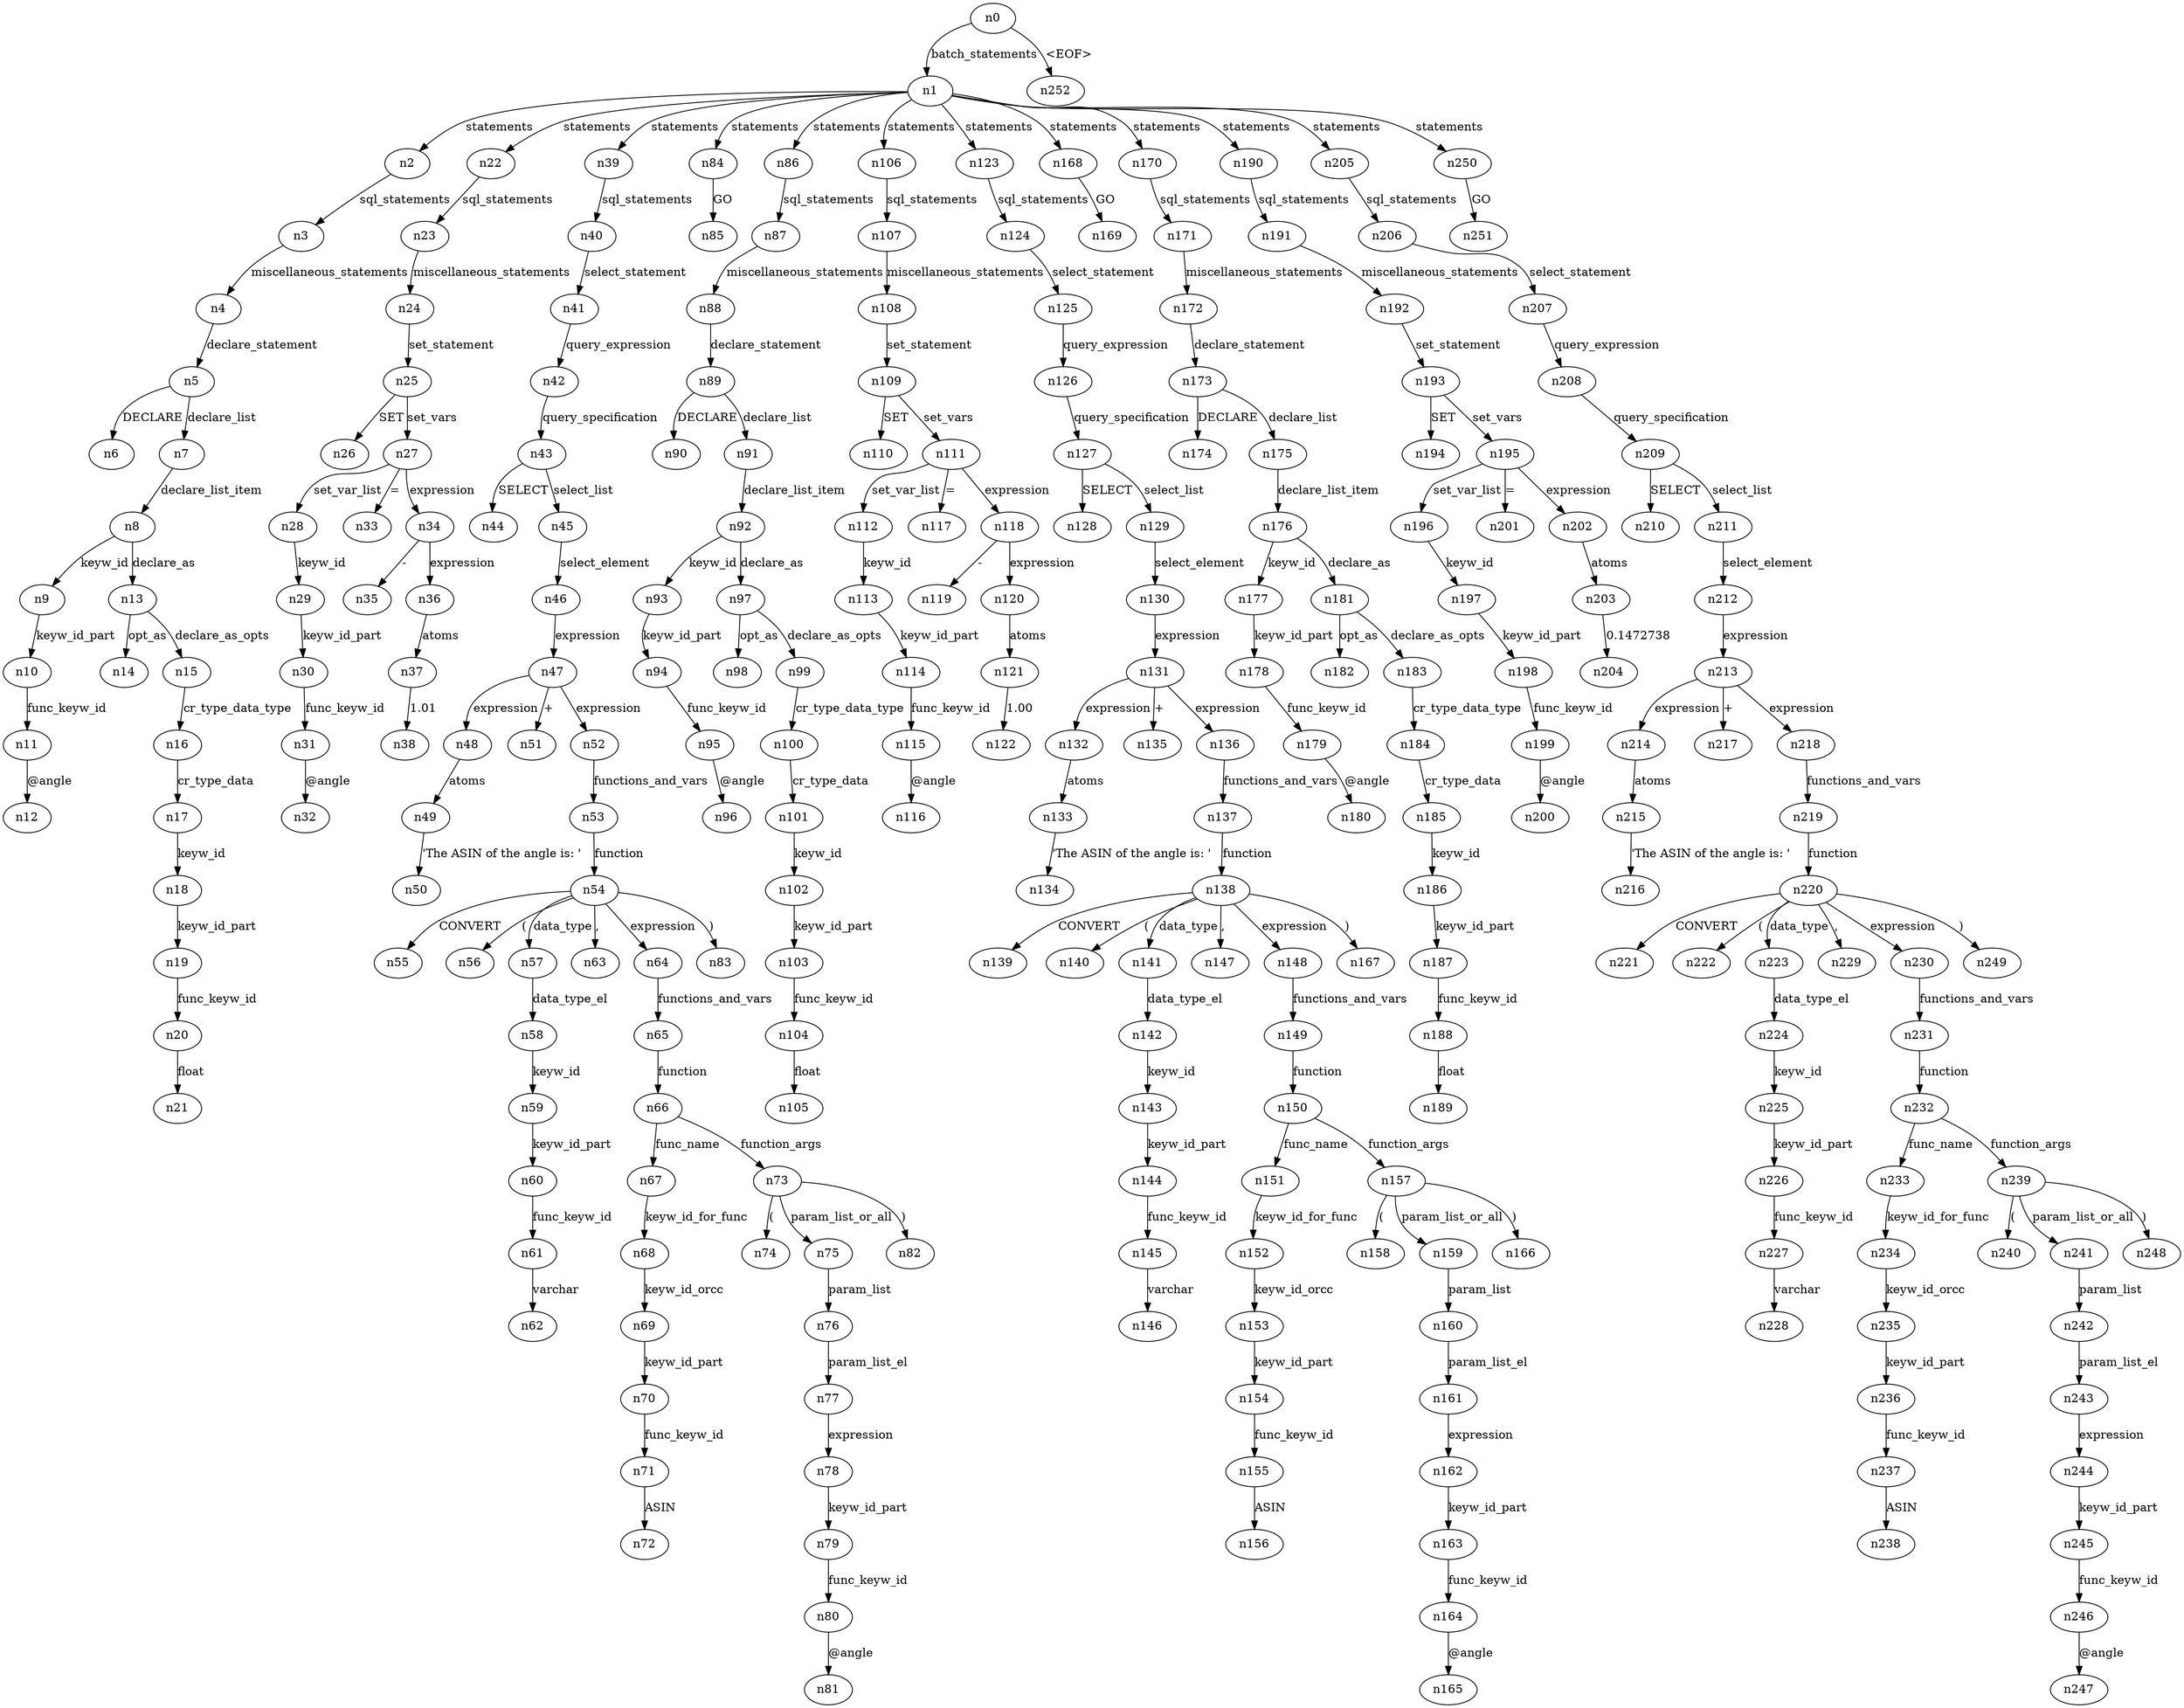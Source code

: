 digraph ParseTree {
  n0 -> n1 [label="batch_statements"];
  n1 -> n2 [label="statements"];
  n2 -> n3 [label="sql_statements"];
  n3 -> n4 [label="miscellaneous_statements"];
  n4 -> n5 [label="declare_statement"];
  n5 -> n6 [label="DECLARE"];
  n5 -> n7 [label="declare_list"];
  n7 -> n8 [label="declare_list_item"];
  n8 -> n9 [label="keyw_id"];
  n9 -> n10 [label="keyw_id_part"];
  n10 -> n11 [label="func_keyw_id"];
  n11 -> n12 [label="@angle"];
  n8 -> n13 [label="declare_as"];
  n13 -> n14 [label="opt_as"];
  n13 -> n15 [label="declare_as_opts"];
  n15 -> n16 [label="cr_type_data_type"];
  n16 -> n17 [label="cr_type_data"];
  n17 -> n18 [label="keyw_id"];
  n18 -> n19 [label="keyw_id_part"];
  n19 -> n20 [label="func_keyw_id"];
  n20 -> n21 [label="float"];
  n1 -> n22 [label="statements"];
  n22 -> n23 [label="sql_statements"];
  n23 -> n24 [label="miscellaneous_statements"];
  n24 -> n25 [label="set_statement"];
  n25 -> n26 [label="SET"];
  n25 -> n27 [label="set_vars"];
  n27 -> n28 [label="set_var_list"];
  n28 -> n29 [label="keyw_id"];
  n29 -> n30 [label="keyw_id_part"];
  n30 -> n31 [label="func_keyw_id"];
  n31 -> n32 [label="@angle"];
  n27 -> n33 [label="="];
  n27 -> n34 [label="expression"];
  n34 -> n35 [label="-"];
  n34 -> n36 [label="expression"];
  n36 -> n37 [label="atoms"];
  n37 -> n38 [label="1.01"];
  n1 -> n39 [label="statements"];
  n39 -> n40 [label="sql_statements"];
  n40 -> n41 [label="select_statement"];
  n41 -> n42 [label="query_expression"];
  n42 -> n43 [label="query_specification"];
  n43 -> n44 [label="SELECT"];
  n43 -> n45 [label="select_list"];
  n45 -> n46 [label="select_element"];
  n46 -> n47 [label="expression"];
  n47 -> n48 [label="expression"];
  n48 -> n49 [label="atoms"];
  n49 -> n50 [label="'The ASIN of the angle is: '"];
  n47 -> n51 [label="+"];
  n47 -> n52 [label="expression"];
  n52 -> n53 [label="functions_and_vars"];
  n53 -> n54 [label="function"];
  n54 -> n55 [label="CONVERT"];
  n54 -> n56 [label="("];
  n54 -> n57 [label="data_type"];
  n57 -> n58 [label="data_type_el"];
  n58 -> n59 [label="keyw_id"];
  n59 -> n60 [label="keyw_id_part"];
  n60 -> n61 [label="func_keyw_id"];
  n61 -> n62 [label="varchar"];
  n54 -> n63 [label=","];
  n54 -> n64 [label="expression"];
  n64 -> n65 [label="functions_and_vars"];
  n65 -> n66 [label="function"];
  n66 -> n67 [label="func_name"];
  n67 -> n68 [label="keyw_id_for_func"];
  n68 -> n69 [label="keyw_id_orcc"];
  n69 -> n70 [label="keyw_id_part"];
  n70 -> n71 [label="func_keyw_id"];
  n71 -> n72 [label="ASIN"];
  n66 -> n73 [label="function_args"];
  n73 -> n74 [label="("];
  n73 -> n75 [label="param_list_or_all"];
  n75 -> n76 [label="param_list"];
  n76 -> n77 [label="param_list_el"];
  n77 -> n78 [label="expression"];
  n78 -> n79 [label="keyw_id_part"];
  n79 -> n80 [label="func_keyw_id"];
  n80 -> n81 [label="@angle"];
  n73 -> n82 [label=")"];
  n54 -> n83 [label=")"];
  n1 -> n84 [label="statements"];
  n84 -> n85 [label="GO"];
  n1 -> n86 [label="statements"];
  n86 -> n87 [label="sql_statements"];
  n87 -> n88 [label="miscellaneous_statements"];
  n88 -> n89 [label="declare_statement"];
  n89 -> n90 [label="DECLARE"];
  n89 -> n91 [label="declare_list"];
  n91 -> n92 [label="declare_list_item"];
  n92 -> n93 [label="keyw_id"];
  n93 -> n94 [label="keyw_id_part"];
  n94 -> n95 [label="func_keyw_id"];
  n95 -> n96 [label="@angle"];
  n92 -> n97 [label="declare_as"];
  n97 -> n98 [label="opt_as"];
  n97 -> n99 [label="declare_as_opts"];
  n99 -> n100 [label="cr_type_data_type"];
  n100 -> n101 [label="cr_type_data"];
  n101 -> n102 [label="keyw_id"];
  n102 -> n103 [label="keyw_id_part"];
  n103 -> n104 [label="func_keyw_id"];
  n104 -> n105 [label="float"];
  n1 -> n106 [label="statements"];
  n106 -> n107 [label="sql_statements"];
  n107 -> n108 [label="miscellaneous_statements"];
  n108 -> n109 [label="set_statement"];
  n109 -> n110 [label="SET"];
  n109 -> n111 [label="set_vars"];
  n111 -> n112 [label="set_var_list"];
  n112 -> n113 [label="keyw_id"];
  n113 -> n114 [label="keyw_id_part"];
  n114 -> n115 [label="func_keyw_id"];
  n115 -> n116 [label="@angle"];
  n111 -> n117 [label="="];
  n111 -> n118 [label="expression"];
  n118 -> n119 [label="-"];
  n118 -> n120 [label="expression"];
  n120 -> n121 [label="atoms"];
  n121 -> n122 [label="1.00"];
  n1 -> n123 [label="statements"];
  n123 -> n124 [label="sql_statements"];
  n124 -> n125 [label="select_statement"];
  n125 -> n126 [label="query_expression"];
  n126 -> n127 [label="query_specification"];
  n127 -> n128 [label="SELECT"];
  n127 -> n129 [label="select_list"];
  n129 -> n130 [label="select_element"];
  n130 -> n131 [label="expression"];
  n131 -> n132 [label="expression"];
  n132 -> n133 [label="atoms"];
  n133 -> n134 [label="'The ASIN of the angle is: '"];
  n131 -> n135 [label="+"];
  n131 -> n136 [label="expression"];
  n136 -> n137 [label="functions_and_vars"];
  n137 -> n138 [label="function"];
  n138 -> n139 [label="CONVERT"];
  n138 -> n140 [label="("];
  n138 -> n141 [label="data_type"];
  n141 -> n142 [label="data_type_el"];
  n142 -> n143 [label="keyw_id"];
  n143 -> n144 [label="keyw_id_part"];
  n144 -> n145 [label="func_keyw_id"];
  n145 -> n146 [label="varchar"];
  n138 -> n147 [label=","];
  n138 -> n148 [label="expression"];
  n148 -> n149 [label="functions_and_vars"];
  n149 -> n150 [label="function"];
  n150 -> n151 [label="func_name"];
  n151 -> n152 [label="keyw_id_for_func"];
  n152 -> n153 [label="keyw_id_orcc"];
  n153 -> n154 [label="keyw_id_part"];
  n154 -> n155 [label="func_keyw_id"];
  n155 -> n156 [label="ASIN"];
  n150 -> n157 [label="function_args"];
  n157 -> n158 [label="("];
  n157 -> n159 [label="param_list_or_all"];
  n159 -> n160 [label="param_list"];
  n160 -> n161 [label="param_list_el"];
  n161 -> n162 [label="expression"];
  n162 -> n163 [label="keyw_id_part"];
  n163 -> n164 [label="func_keyw_id"];
  n164 -> n165 [label="@angle"];
  n157 -> n166 [label=")"];
  n138 -> n167 [label=")"];
  n1 -> n168 [label="statements"];
  n168 -> n169 [label="GO"];
  n1 -> n170 [label="statements"];
  n170 -> n171 [label="sql_statements"];
  n171 -> n172 [label="miscellaneous_statements"];
  n172 -> n173 [label="declare_statement"];
  n173 -> n174 [label="DECLARE"];
  n173 -> n175 [label="declare_list"];
  n175 -> n176 [label="declare_list_item"];
  n176 -> n177 [label="keyw_id"];
  n177 -> n178 [label="keyw_id_part"];
  n178 -> n179 [label="func_keyw_id"];
  n179 -> n180 [label="@angle"];
  n176 -> n181 [label="declare_as"];
  n181 -> n182 [label="opt_as"];
  n181 -> n183 [label="declare_as_opts"];
  n183 -> n184 [label="cr_type_data_type"];
  n184 -> n185 [label="cr_type_data"];
  n185 -> n186 [label="keyw_id"];
  n186 -> n187 [label="keyw_id_part"];
  n187 -> n188 [label="func_keyw_id"];
  n188 -> n189 [label="float"];
  n1 -> n190 [label="statements"];
  n190 -> n191 [label="sql_statements"];
  n191 -> n192 [label="miscellaneous_statements"];
  n192 -> n193 [label="set_statement"];
  n193 -> n194 [label="SET"];
  n193 -> n195 [label="set_vars"];
  n195 -> n196 [label="set_var_list"];
  n196 -> n197 [label="keyw_id"];
  n197 -> n198 [label="keyw_id_part"];
  n198 -> n199 [label="func_keyw_id"];
  n199 -> n200 [label="@angle"];
  n195 -> n201 [label="="];
  n195 -> n202 [label="expression"];
  n202 -> n203 [label="atoms"];
  n203 -> n204 [label="0.1472738"];
  n1 -> n205 [label="statements"];
  n205 -> n206 [label="sql_statements"];
  n206 -> n207 [label="select_statement"];
  n207 -> n208 [label="query_expression"];
  n208 -> n209 [label="query_specification"];
  n209 -> n210 [label="SELECT"];
  n209 -> n211 [label="select_list"];
  n211 -> n212 [label="select_element"];
  n212 -> n213 [label="expression"];
  n213 -> n214 [label="expression"];
  n214 -> n215 [label="atoms"];
  n215 -> n216 [label="'The ASIN of the angle is: '"];
  n213 -> n217 [label="+"];
  n213 -> n218 [label="expression"];
  n218 -> n219 [label="functions_and_vars"];
  n219 -> n220 [label="function"];
  n220 -> n221 [label="CONVERT"];
  n220 -> n222 [label="("];
  n220 -> n223 [label="data_type"];
  n223 -> n224 [label="data_type_el"];
  n224 -> n225 [label="keyw_id"];
  n225 -> n226 [label="keyw_id_part"];
  n226 -> n227 [label="func_keyw_id"];
  n227 -> n228 [label="varchar"];
  n220 -> n229 [label=","];
  n220 -> n230 [label="expression"];
  n230 -> n231 [label="functions_and_vars"];
  n231 -> n232 [label="function"];
  n232 -> n233 [label="func_name"];
  n233 -> n234 [label="keyw_id_for_func"];
  n234 -> n235 [label="keyw_id_orcc"];
  n235 -> n236 [label="keyw_id_part"];
  n236 -> n237 [label="func_keyw_id"];
  n237 -> n238 [label="ASIN"];
  n232 -> n239 [label="function_args"];
  n239 -> n240 [label="("];
  n239 -> n241 [label="param_list_or_all"];
  n241 -> n242 [label="param_list"];
  n242 -> n243 [label="param_list_el"];
  n243 -> n244 [label="expression"];
  n244 -> n245 [label="keyw_id_part"];
  n245 -> n246 [label="func_keyw_id"];
  n246 -> n247 [label="@angle"];
  n239 -> n248 [label=")"];
  n220 -> n249 [label=")"];
  n1 -> n250 [label="statements"];
  n250 -> n251 [label="GO"];
  n0 -> n252 [label="<EOF>"];
}